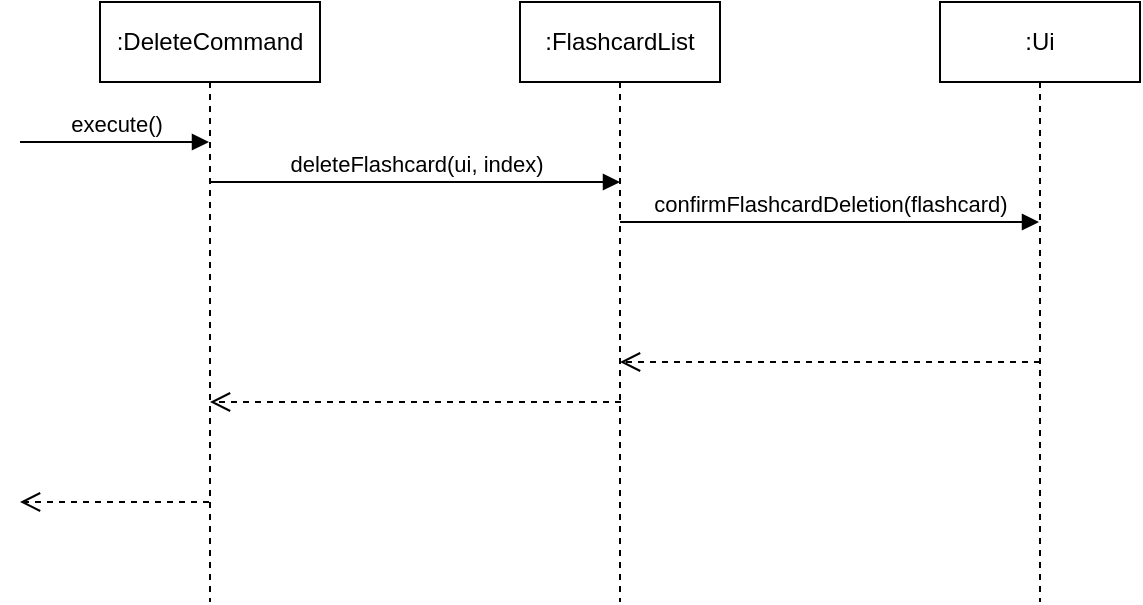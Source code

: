 <mxfile version="12.9.3" type="device"><diagram name="Page-1" id="e7e014a7-5840-1c2e-5031-d8a46d1fe8dd"><mxGraphModel dx="1022" dy="437" grid="1" gridSize="10" guides="1" tooltips="1" connect="1" arrows="1" fold="1" page="1" pageScale="1" pageWidth="1169" pageHeight="826" background="#ffffff" math="0" shadow="0"><root><mxCell id="0"/><mxCell id="1" parent="0"/><mxCell id="JU53onvEk-YA4bX99nMf-41" value=":FlashcardList" style="shape=umlLifeline;perimeter=lifelinePerimeter;whiteSpace=wrap;html=1;container=1;collapsible=0;recursiveResize=0;outlineConnect=0;" vertex="1" parent="1"><mxGeometry x="260" y="40" width="100" height="300" as="geometry"/></mxCell><mxCell id="JU53onvEk-YA4bX99nMf-43" value="deleteFlashcard(ui, index)" style="html=1;verticalAlign=bottom;endArrow=block;" edge="1" parent="1" source="JU53onvEk-YA4bX99nMf-46"><mxGeometry width="80" relative="1" as="geometry"><mxPoint x="160" y="130" as="sourcePoint"/><mxPoint x="310" y="130" as="targetPoint"/></mxGeometry></mxCell><mxCell id="JU53onvEk-YA4bX99nMf-44" value=":Ui" style="shape=umlLifeline;perimeter=lifelinePerimeter;whiteSpace=wrap;html=1;container=1;collapsible=0;recursiveResize=0;outlineConnect=0;" vertex="1" parent="1"><mxGeometry x="470" y="40" width="100" height="300" as="geometry"/></mxCell><mxCell id="JU53onvEk-YA4bX99nMf-45" value="confirmFlashcardDeletion(flashcard)" style="html=1;verticalAlign=bottom;endArrow=block;" edge="1" parent="1" target="JU53onvEk-YA4bX99nMf-44"><mxGeometry width="80" relative="1" as="geometry"><mxPoint x="310" y="150" as="sourcePoint"/><mxPoint x="460" y="150" as="targetPoint"/></mxGeometry></mxCell><mxCell id="JU53onvEk-YA4bX99nMf-46" value=":DeleteCommand" style="shape=umlLifeline;perimeter=lifelinePerimeter;whiteSpace=wrap;html=1;container=1;collapsible=0;recursiveResize=0;outlineConnect=0;" vertex="1" parent="1"><mxGeometry x="50" y="40" width="110" height="300" as="geometry"/></mxCell><mxCell id="JU53onvEk-YA4bX99nMf-47" value="execute()" style="html=1;verticalAlign=bottom;endArrow=block;" edge="1" parent="1" target="JU53onvEk-YA4bX99nMf-46"><mxGeometry width="80" relative="1" as="geometry"><mxPoint x="10" y="110" as="sourcePoint"/><mxPoint x="100" y="110" as="targetPoint"/></mxGeometry></mxCell><mxCell id="JU53onvEk-YA4bX99nMf-49" value="" style="html=1;verticalAlign=bottom;endArrow=open;dashed=1;endSize=8;" edge="1" parent="1" target="JU53onvEk-YA4bX99nMf-41"><mxGeometry relative="1" as="geometry"><mxPoint x="520" y="220" as="sourcePoint"/><mxPoint x="440" y="220" as="targetPoint"/></mxGeometry></mxCell><mxCell id="JU53onvEk-YA4bX99nMf-50" value="" style="html=1;verticalAlign=bottom;endArrow=open;dashed=1;endSize=8;" edge="1" parent="1" source="JU53onvEk-YA4bX99nMf-46"><mxGeometry relative="1" as="geometry"><mxPoint x="110.5" y="290" as="sourcePoint"/><mxPoint x="10" y="290" as="targetPoint"/></mxGeometry></mxCell><mxCell id="JU53onvEk-YA4bX99nMf-51" value="" style="html=1;verticalAlign=bottom;endArrow=open;dashed=1;endSize=8;" edge="1" parent="1" target="JU53onvEk-YA4bX99nMf-46"><mxGeometry relative="1" as="geometry"><mxPoint x="310.5" y="240" as="sourcePoint"/><mxPoint x="110" y="240" as="targetPoint"/></mxGeometry></mxCell></root></mxGraphModel></diagram></mxfile>